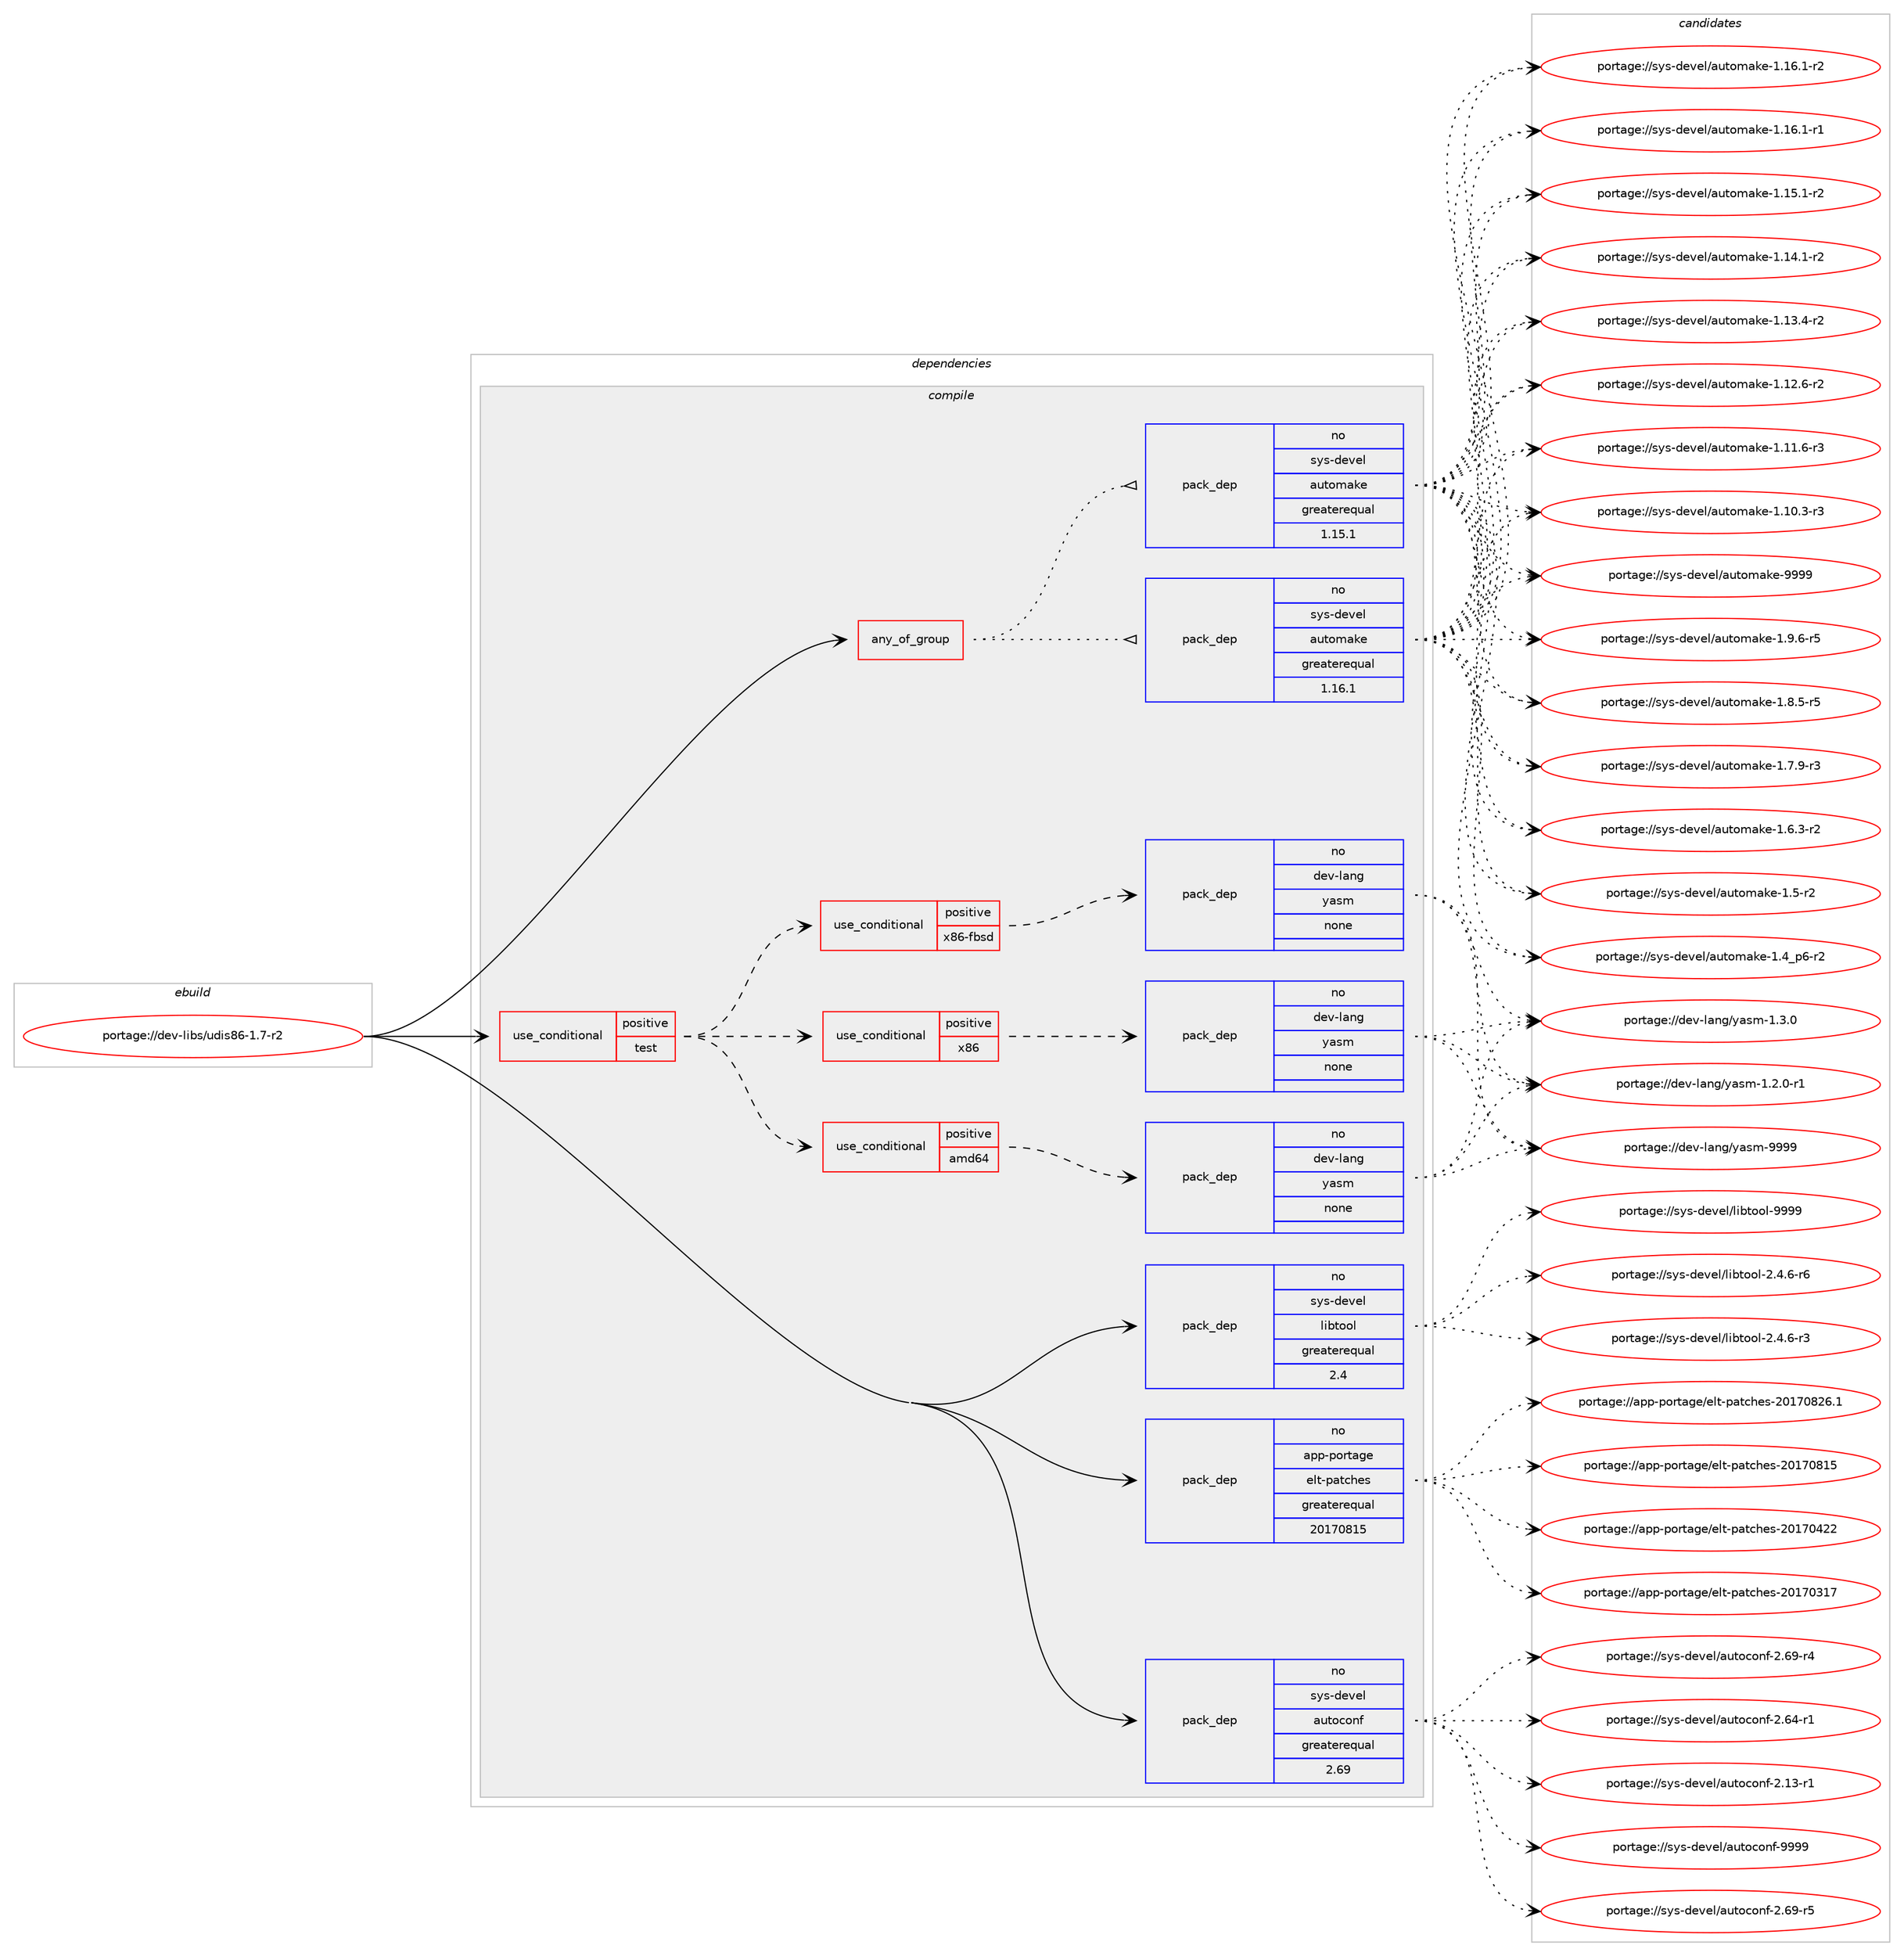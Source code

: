 digraph prolog {

# *************
# Graph options
# *************

newrank=true;
concentrate=true;
compound=true;
graph [rankdir=LR,fontname=Helvetica,fontsize=10,ranksep=1.5];#, ranksep=2.5, nodesep=0.2];
edge  [arrowhead=vee];
node  [fontname=Helvetica,fontsize=10];

# **********
# The ebuild
# **********

subgraph cluster_leftcol {
color=gray;
label=<<i>ebuild</i>>;
id [label="portage://dev-libs/udis86-1.7-r2", color=red, width=4, href="../dev-libs/udis86-1.7-r2.svg"];
}

# ****************
# The dependencies
# ****************

subgraph cluster_midcol {
color=gray;
label=<<i>dependencies</i>>;
subgraph cluster_compile {
fillcolor="#eeeeee";
style=filled;
label=<<i>compile</i>>;
subgraph any4928 {
dependency507383 [label=<<TABLE BORDER="0" CELLBORDER="1" CELLSPACING="0" CELLPADDING="4"><TR><TD CELLPADDING="10">any_of_group</TD></TR></TABLE>>, shape=none, color=red];subgraph pack378401 {
dependency507384 [label=<<TABLE BORDER="0" CELLBORDER="1" CELLSPACING="0" CELLPADDING="4" WIDTH="220"><TR><TD ROWSPAN="6" CELLPADDING="30">pack_dep</TD></TR><TR><TD WIDTH="110">no</TD></TR><TR><TD>sys-devel</TD></TR><TR><TD>automake</TD></TR><TR><TD>greaterequal</TD></TR><TR><TD>1.16.1</TD></TR></TABLE>>, shape=none, color=blue];
}
dependency507383:e -> dependency507384:w [weight=20,style="dotted",arrowhead="oinv"];
subgraph pack378402 {
dependency507385 [label=<<TABLE BORDER="0" CELLBORDER="1" CELLSPACING="0" CELLPADDING="4" WIDTH="220"><TR><TD ROWSPAN="6" CELLPADDING="30">pack_dep</TD></TR><TR><TD WIDTH="110">no</TD></TR><TR><TD>sys-devel</TD></TR><TR><TD>automake</TD></TR><TR><TD>greaterequal</TD></TR><TR><TD>1.15.1</TD></TR></TABLE>>, shape=none, color=blue];
}
dependency507383:e -> dependency507385:w [weight=20,style="dotted",arrowhead="oinv"];
}
id:e -> dependency507383:w [weight=20,style="solid",arrowhead="vee"];
subgraph cond123821 {
dependency507386 [label=<<TABLE BORDER="0" CELLBORDER="1" CELLSPACING="0" CELLPADDING="4"><TR><TD ROWSPAN="3" CELLPADDING="10">use_conditional</TD></TR><TR><TD>positive</TD></TR><TR><TD>test</TD></TR></TABLE>>, shape=none, color=red];
subgraph cond123822 {
dependency507387 [label=<<TABLE BORDER="0" CELLBORDER="1" CELLSPACING="0" CELLPADDING="4"><TR><TD ROWSPAN="3" CELLPADDING="10">use_conditional</TD></TR><TR><TD>positive</TD></TR><TR><TD>amd64</TD></TR></TABLE>>, shape=none, color=red];
subgraph pack378403 {
dependency507388 [label=<<TABLE BORDER="0" CELLBORDER="1" CELLSPACING="0" CELLPADDING="4" WIDTH="220"><TR><TD ROWSPAN="6" CELLPADDING="30">pack_dep</TD></TR><TR><TD WIDTH="110">no</TD></TR><TR><TD>dev-lang</TD></TR><TR><TD>yasm</TD></TR><TR><TD>none</TD></TR><TR><TD></TD></TR></TABLE>>, shape=none, color=blue];
}
dependency507387:e -> dependency507388:w [weight=20,style="dashed",arrowhead="vee"];
}
dependency507386:e -> dependency507387:w [weight=20,style="dashed",arrowhead="vee"];
subgraph cond123823 {
dependency507389 [label=<<TABLE BORDER="0" CELLBORDER="1" CELLSPACING="0" CELLPADDING="4"><TR><TD ROWSPAN="3" CELLPADDING="10">use_conditional</TD></TR><TR><TD>positive</TD></TR><TR><TD>x86</TD></TR></TABLE>>, shape=none, color=red];
subgraph pack378404 {
dependency507390 [label=<<TABLE BORDER="0" CELLBORDER="1" CELLSPACING="0" CELLPADDING="4" WIDTH="220"><TR><TD ROWSPAN="6" CELLPADDING="30">pack_dep</TD></TR><TR><TD WIDTH="110">no</TD></TR><TR><TD>dev-lang</TD></TR><TR><TD>yasm</TD></TR><TR><TD>none</TD></TR><TR><TD></TD></TR></TABLE>>, shape=none, color=blue];
}
dependency507389:e -> dependency507390:w [weight=20,style="dashed",arrowhead="vee"];
}
dependency507386:e -> dependency507389:w [weight=20,style="dashed",arrowhead="vee"];
subgraph cond123824 {
dependency507391 [label=<<TABLE BORDER="0" CELLBORDER="1" CELLSPACING="0" CELLPADDING="4"><TR><TD ROWSPAN="3" CELLPADDING="10">use_conditional</TD></TR><TR><TD>positive</TD></TR><TR><TD>x86-fbsd</TD></TR></TABLE>>, shape=none, color=red];
subgraph pack378405 {
dependency507392 [label=<<TABLE BORDER="0" CELLBORDER="1" CELLSPACING="0" CELLPADDING="4" WIDTH="220"><TR><TD ROWSPAN="6" CELLPADDING="30">pack_dep</TD></TR><TR><TD WIDTH="110">no</TD></TR><TR><TD>dev-lang</TD></TR><TR><TD>yasm</TD></TR><TR><TD>none</TD></TR><TR><TD></TD></TR></TABLE>>, shape=none, color=blue];
}
dependency507391:e -> dependency507392:w [weight=20,style="dashed",arrowhead="vee"];
}
dependency507386:e -> dependency507391:w [weight=20,style="dashed",arrowhead="vee"];
}
id:e -> dependency507386:w [weight=20,style="solid",arrowhead="vee"];
subgraph pack378406 {
dependency507393 [label=<<TABLE BORDER="0" CELLBORDER="1" CELLSPACING="0" CELLPADDING="4" WIDTH="220"><TR><TD ROWSPAN="6" CELLPADDING="30">pack_dep</TD></TR><TR><TD WIDTH="110">no</TD></TR><TR><TD>app-portage</TD></TR><TR><TD>elt-patches</TD></TR><TR><TD>greaterequal</TD></TR><TR><TD>20170815</TD></TR></TABLE>>, shape=none, color=blue];
}
id:e -> dependency507393:w [weight=20,style="solid",arrowhead="vee"];
subgraph pack378407 {
dependency507394 [label=<<TABLE BORDER="0" CELLBORDER="1" CELLSPACING="0" CELLPADDING="4" WIDTH="220"><TR><TD ROWSPAN="6" CELLPADDING="30">pack_dep</TD></TR><TR><TD WIDTH="110">no</TD></TR><TR><TD>sys-devel</TD></TR><TR><TD>autoconf</TD></TR><TR><TD>greaterequal</TD></TR><TR><TD>2.69</TD></TR></TABLE>>, shape=none, color=blue];
}
id:e -> dependency507394:w [weight=20,style="solid",arrowhead="vee"];
subgraph pack378408 {
dependency507395 [label=<<TABLE BORDER="0" CELLBORDER="1" CELLSPACING="0" CELLPADDING="4" WIDTH="220"><TR><TD ROWSPAN="6" CELLPADDING="30">pack_dep</TD></TR><TR><TD WIDTH="110">no</TD></TR><TR><TD>sys-devel</TD></TR><TR><TD>libtool</TD></TR><TR><TD>greaterequal</TD></TR><TR><TD>2.4</TD></TR></TABLE>>, shape=none, color=blue];
}
id:e -> dependency507395:w [weight=20,style="solid",arrowhead="vee"];
}
subgraph cluster_compileandrun {
fillcolor="#eeeeee";
style=filled;
label=<<i>compile and run</i>>;
}
subgraph cluster_run {
fillcolor="#eeeeee";
style=filled;
label=<<i>run</i>>;
}
}

# **************
# The candidates
# **************

subgraph cluster_choices {
rank=same;
color=gray;
label=<<i>candidates</i>>;

subgraph choice378401 {
color=black;
nodesep=1;
choice115121115451001011181011084797117116111109971071014557575757 [label="portage://sys-devel/automake-9999", color=red, width=4,href="../sys-devel/automake-9999.svg"];
choice115121115451001011181011084797117116111109971071014549465746544511453 [label="portage://sys-devel/automake-1.9.6-r5", color=red, width=4,href="../sys-devel/automake-1.9.6-r5.svg"];
choice115121115451001011181011084797117116111109971071014549465646534511453 [label="portage://sys-devel/automake-1.8.5-r5", color=red, width=4,href="../sys-devel/automake-1.8.5-r5.svg"];
choice115121115451001011181011084797117116111109971071014549465546574511451 [label="portage://sys-devel/automake-1.7.9-r3", color=red, width=4,href="../sys-devel/automake-1.7.9-r3.svg"];
choice115121115451001011181011084797117116111109971071014549465446514511450 [label="portage://sys-devel/automake-1.6.3-r2", color=red, width=4,href="../sys-devel/automake-1.6.3-r2.svg"];
choice11512111545100101118101108479711711611110997107101454946534511450 [label="portage://sys-devel/automake-1.5-r2", color=red, width=4,href="../sys-devel/automake-1.5-r2.svg"];
choice115121115451001011181011084797117116111109971071014549465295112544511450 [label="portage://sys-devel/automake-1.4_p6-r2", color=red, width=4,href="../sys-devel/automake-1.4_p6-r2.svg"];
choice11512111545100101118101108479711711611110997107101454946495446494511450 [label="portage://sys-devel/automake-1.16.1-r2", color=red, width=4,href="../sys-devel/automake-1.16.1-r2.svg"];
choice11512111545100101118101108479711711611110997107101454946495446494511449 [label="portage://sys-devel/automake-1.16.1-r1", color=red, width=4,href="../sys-devel/automake-1.16.1-r1.svg"];
choice11512111545100101118101108479711711611110997107101454946495346494511450 [label="portage://sys-devel/automake-1.15.1-r2", color=red, width=4,href="../sys-devel/automake-1.15.1-r2.svg"];
choice11512111545100101118101108479711711611110997107101454946495246494511450 [label="portage://sys-devel/automake-1.14.1-r2", color=red, width=4,href="../sys-devel/automake-1.14.1-r2.svg"];
choice11512111545100101118101108479711711611110997107101454946495146524511450 [label="portage://sys-devel/automake-1.13.4-r2", color=red, width=4,href="../sys-devel/automake-1.13.4-r2.svg"];
choice11512111545100101118101108479711711611110997107101454946495046544511450 [label="portage://sys-devel/automake-1.12.6-r2", color=red, width=4,href="../sys-devel/automake-1.12.6-r2.svg"];
choice11512111545100101118101108479711711611110997107101454946494946544511451 [label="portage://sys-devel/automake-1.11.6-r3", color=red, width=4,href="../sys-devel/automake-1.11.6-r3.svg"];
choice11512111545100101118101108479711711611110997107101454946494846514511451 [label="portage://sys-devel/automake-1.10.3-r3", color=red, width=4,href="../sys-devel/automake-1.10.3-r3.svg"];
dependency507384:e -> choice115121115451001011181011084797117116111109971071014557575757:w [style=dotted,weight="100"];
dependency507384:e -> choice115121115451001011181011084797117116111109971071014549465746544511453:w [style=dotted,weight="100"];
dependency507384:e -> choice115121115451001011181011084797117116111109971071014549465646534511453:w [style=dotted,weight="100"];
dependency507384:e -> choice115121115451001011181011084797117116111109971071014549465546574511451:w [style=dotted,weight="100"];
dependency507384:e -> choice115121115451001011181011084797117116111109971071014549465446514511450:w [style=dotted,weight="100"];
dependency507384:e -> choice11512111545100101118101108479711711611110997107101454946534511450:w [style=dotted,weight="100"];
dependency507384:e -> choice115121115451001011181011084797117116111109971071014549465295112544511450:w [style=dotted,weight="100"];
dependency507384:e -> choice11512111545100101118101108479711711611110997107101454946495446494511450:w [style=dotted,weight="100"];
dependency507384:e -> choice11512111545100101118101108479711711611110997107101454946495446494511449:w [style=dotted,weight="100"];
dependency507384:e -> choice11512111545100101118101108479711711611110997107101454946495346494511450:w [style=dotted,weight="100"];
dependency507384:e -> choice11512111545100101118101108479711711611110997107101454946495246494511450:w [style=dotted,weight="100"];
dependency507384:e -> choice11512111545100101118101108479711711611110997107101454946495146524511450:w [style=dotted,weight="100"];
dependency507384:e -> choice11512111545100101118101108479711711611110997107101454946495046544511450:w [style=dotted,weight="100"];
dependency507384:e -> choice11512111545100101118101108479711711611110997107101454946494946544511451:w [style=dotted,weight="100"];
dependency507384:e -> choice11512111545100101118101108479711711611110997107101454946494846514511451:w [style=dotted,weight="100"];
}
subgraph choice378402 {
color=black;
nodesep=1;
choice115121115451001011181011084797117116111109971071014557575757 [label="portage://sys-devel/automake-9999", color=red, width=4,href="../sys-devel/automake-9999.svg"];
choice115121115451001011181011084797117116111109971071014549465746544511453 [label="portage://sys-devel/automake-1.9.6-r5", color=red, width=4,href="../sys-devel/automake-1.9.6-r5.svg"];
choice115121115451001011181011084797117116111109971071014549465646534511453 [label="portage://sys-devel/automake-1.8.5-r5", color=red, width=4,href="../sys-devel/automake-1.8.5-r5.svg"];
choice115121115451001011181011084797117116111109971071014549465546574511451 [label="portage://sys-devel/automake-1.7.9-r3", color=red, width=4,href="../sys-devel/automake-1.7.9-r3.svg"];
choice115121115451001011181011084797117116111109971071014549465446514511450 [label="portage://sys-devel/automake-1.6.3-r2", color=red, width=4,href="../sys-devel/automake-1.6.3-r2.svg"];
choice11512111545100101118101108479711711611110997107101454946534511450 [label="portage://sys-devel/automake-1.5-r2", color=red, width=4,href="../sys-devel/automake-1.5-r2.svg"];
choice115121115451001011181011084797117116111109971071014549465295112544511450 [label="portage://sys-devel/automake-1.4_p6-r2", color=red, width=4,href="../sys-devel/automake-1.4_p6-r2.svg"];
choice11512111545100101118101108479711711611110997107101454946495446494511450 [label="portage://sys-devel/automake-1.16.1-r2", color=red, width=4,href="../sys-devel/automake-1.16.1-r2.svg"];
choice11512111545100101118101108479711711611110997107101454946495446494511449 [label="portage://sys-devel/automake-1.16.1-r1", color=red, width=4,href="../sys-devel/automake-1.16.1-r1.svg"];
choice11512111545100101118101108479711711611110997107101454946495346494511450 [label="portage://sys-devel/automake-1.15.1-r2", color=red, width=4,href="../sys-devel/automake-1.15.1-r2.svg"];
choice11512111545100101118101108479711711611110997107101454946495246494511450 [label="portage://sys-devel/automake-1.14.1-r2", color=red, width=4,href="../sys-devel/automake-1.14.1-r2.svg"];
choice11512111545100101118101108479711711611110997107101454946495146524511450 [label="portage://sys-devel/automake-1.13.4-r2", color=red, width=4,href="../sys-devel/automake-1.13.4-r2.svg"];
choice11512111545100101118101108479711711611110997107101454946495046544511450 [label="portage://sys-devel/automake-1.12.6-r2", color=red, width=4,href="../sys-devel/automake-1.12.6-r2.svg"];
choice11512111545100101118101108479711711611110997107101454946494946544511451 [label="portage://sys-devel/automake-1.11.6-r3", color=red, width=4,href="../sys-devel/automake-1.11.6-r3.svg"];
choice11512111545100101118101108479711711611110997107101454946494846514511451 [label="portage://sys-devel/automake-1.10.3-r3", color=red, width=4,href="../sys-devel/automake-1.10.3-r3.svg"];
dependency507385:e -> choice115121115451001011181011084797117116111109971071014557575757:w [style=dotted,weight="100"];
dependency507385:e -> choice115121115451001011181011084797117116111109971071014549465746544511453:w [style=dotted,weight="100"];
dependency507385:e -> choice115121115451001011181011084797117116111109971071014549465646534511453:w [style=dotted,weight="100"];
dependency507385:e -> choice115121115451001011181011084797117116111109971071014549465546574511451:w [style=dotted,weight="100"];
dependency507385:e -> choice115121115451001011181011084797117116111109971071014549465446514511450:w [style=dotted,weight="100"];
dependency507385:e -> choice11512111545100101118101108479711711611110997107101454946534511450:w [style=dotted,weight="100"];
dependency507385:e -> choice115121115451001011181011084797117116111109971071014549465295112544511450:w [style=dotted,weight="100"];
dependency507385:e -> choice11512111545100101118101108479711711611110997107101454946495446494511450:w [style=dotted,weight="100"];
dependency507385:e -> choice11512111545100101118101108479711711611110997107101454946495446494511449:w [style=dotted,weight="100"];
dependency507385:e -> choice11512111545100101118101108479711711611110997107101454946495346494511450:w [style=dotted,weight="100"];
dependency507385:e -> choice11512111545100101118101108479711711611110997107101454946495246494511450:w [style=dotted,weight="100"];
dependency507385:e -> choice11512111545100101118101108479711711611110997107101454946495146524511450:w [style=dotted,weight="100"];
dependency507385:e -> choice11512111545100101118101108479711711611110997107101454946495046544511450:w [style=dotted,weight="100"];
dependency507385:e -> choice11512111545100101118101108479711711611110997107101454946494946544511451:w [style=dotted,weight="100"];
dependency507385:e -> choice11512111545100101118101108479711711611110997107101454946494846514511451:w [style=dotted,weight="100"];
}
subgraph choice378403 {
color=black;
nodesep=1;
choice100101118451089711010347121971151094557575757 [label="portage://dev-lang/yasm-9999", color=red, width=4,href="../dev-lang/yasm-9999.svg"];
choice10010111845108971101034712197115109454946514648 [label="portage://dev-lang/yasm-1.3.0", color=red, width=4,href="../dev-lang/yasm-1.3.0.svg"];
choice100101118451089711010347121971151094549465046484511449 [label="portage://dev-lang/yasm-1.2.0-r1", color=red, width=4,href="../dev-lang/yasm-1.2.0-r1.svg"];
dependency507388:e -> choice100101118451089711010347121971151094557575757:w [style=dotted,weight="100"];
dependency507388:e -> choice10010111845108971101034712197115109454946514648:w [style=dotted,weight="100"];
dependency507388:e -> choice100101118451089711010347121971151094549465046484511449:w [style=dotted,weight="100"];
}
subgraph choice378404 {
color=black;
nodesep=1;
choice100101118451089711010347121971151094557575757 [label="portage://dev-lang/yasm-9999", color=red, width=4,href="../dev-lang/yasm-9999.svg"];
choice10010111845108971101034712197115109454946514648 [label="portage://dev-lang/yasm-1.3.0", color=red, width=4,href="../dev-lang/yasm-1.3.0.svg"];
choice100101118451089711010347121971151094549465046484511449 [label="portage://dev-lang/yasm-1.2.0-r1", color=red, width=4,href="../dev-lang/yasm-1.2.0-r1.svg"];
dependency507390:e -> choice100101118451089711010347121971151094557575757:w [style=dotted,weight="100"];
dependency507390:e -> choice10010111845108971101034712197115109454946514648:w [style=dotted,weight="100"];
dependency507390:e -> choice100101118451089711010347121971151094549465046484511449:w [style=dotted,weight="100"];
}
subgraph choice378405 {
color=black;
nodesep=1;
choice100101118451089711010347121971151094557575757 [label="portage://dev-lang/yasm-9999", color=red, width=4,href="../dev-lang/yasm-9999.svg"];
choice10010111845108971101034712197115109454946514648 [label="portage://dev-lang/yasm-1.3.0", color=red, width=4,href="../dev-lang/yasm-1.3.0.svg"];
choice100101118451089711010347121971151094549465046484511449 [label="portage://dev-lang/yasm-1.2.0-r1", color=red, width=4,href="../dev-lang/yasm-1.2.0-r1.svg"];
dependency507392:e -> choice100101118451089711010347121971151094557575757:w [style=dotted,weight="100"];
dependency507392:e -> choice10010111845108971101034712197115109454946514648:w [style=dotted,weight="100"];
dependency507392:e -> choice100101118451089711010347121971151094549465046484511449:w [style=dotted,weight="100"];
}
subgraph choice378406 {
color=black;
nodesep=1;
choice971121124511211111411697103101471011081164511297116991041011154550484955485650544649 [label="portage://app-portage/elt-patches-20170826.1", color=red, width=4,href="../app-portage/elt-patches-20170826.1.svg"];
choice97112112451121111141169710310147101108116451129711699104101115455048495548564953 [label="portage://app-portage/elt-patches-20170815", color=red, width=4,href="../app-portage/elt-patches-20170815.svg"];
choice97112112451121111141169710310147101108116451129711699104101115455048495548525050 [label="portage://app-portage/elt-patches-20170422", color=red, width=4,href="../app-portage/elt-patches-20170422.svg"];
choice97112112451121111141169710310147101108116451129711699104101115455048495548514955 [label="portage://app-portage/elt-patches-20170317", color=red, width=4,href="../app-portage/elt-patches-20170317.svg"];
dependency507393:e -> choice971121124511211111411697103101471011081164511297116991041011154550484955485650544649:w [style=dotted,weight="100"];
dependency507393:e -> choice97112112451121111141169710310147101108116451129711699104101115455048495548564953:w [style=dotted,weight="100"];
dependency507393:e -> choice97112112451121111141169710310147101108116451129711699104101115455048495548525050:w [style=dotted,weight="100"];
dependency507393:e -> choice97112112451121111141169710310147101108116451129711699104101115455048495548514955:w [style=dotted,weight="100"];
}
subgraph choice378407 {
color=black;
nodesep=1;
choice115121115451001011181011084797117116111991111101024557575757 [label="portage://sys-devel/autoconf-9999", color=red, width=4,href="../sys-devel/autoconf-9999.svg"];
choice1151211154510010111810110847971171161119911111010245504654574511453 [label="portage://sys-devel/autoconf-2.69-r5", color=red, width=4,href="../sys-devel/autoconf-2.69-r5.svg"];
choice1151211154510010111810110847971171161119911111010245504654574511452 [label="portage://sys-devel/autoconf-2.69-r4", color=red, width=4,href="../sys-devel/autoconf-2.69-r4.svg"];
choice1151211154510010111810110847971171161119911111010245504654524511449 [label="portage://sys-devel/autoconf-2.64-r1", color=red, width=4,href="../sys-devel/autoconf-2.64-r1.svg"];
choice1151211154510010111810110847971171161119911111010245504649514511449 [label="portage://sys-devel/autoconf-2.13-r1", color=red, width=4,href="../sys-devel/autoconf-2.13-r1.svg"];
dependency507394:e -> choice115121115451001011181011084797117116111991111101024557575757:w [style=dotted,weight="100"];
dependency507394:e -> choice1151211154510010111810110847971171161119911111010245504654574511453:w [style=dotted,weight="100"];
dependency507394:e -> choice1151211154510010111810110847971171161119911111010245504654574511452:w [style=dotted,weight="100"];
dependency507394:e -> choice1151211154510010111810110847971171161119911111010245504654524511449:w [style=dotted,weight="100"];
dependency507394:e -> choice1151211154510010111810110847971171161119911111010245504649514511449:w [style=dotted,weight="100"];
}
subgraph choice378408 {
color=black;
nodesep=1;
choice1151211154510010111810110847108105981161111111084557575757 [label="portage://sys-devel/libtool-9999", color=red, width=4,href="../sys-devel/libtool-9999.svg"];
choice1151211154510010111810110847108105981161111111084550465246544511454 [label="portage://sys-devel/libtool-2.4.6-r6", color=red, width=4,href="../sys-devel/libtool-2.4.6-r6.svg"];
choice1151211154510010111810110847108105981161111111084550465246544511451 [label="portage://sys-devel/libtool-2.4.6-r3", color=red, width=4,href="../sys-devel/libtool-2.4.6-r3.svg"];
dependency507395:e -> choice1151211154510010111810110847108105981161111111084557575757:w [style=dotted,weight="100"];
dependency507395:e -> choice1151211154510010111810110847108105981161111111084550465246544511454:w [style=dotted,weight="100"];
dependency507395:e -> choice1151211154510010111810110847108105981161111111084550465246544511451:w [style=dotted,weight="100"];
}
}

}
